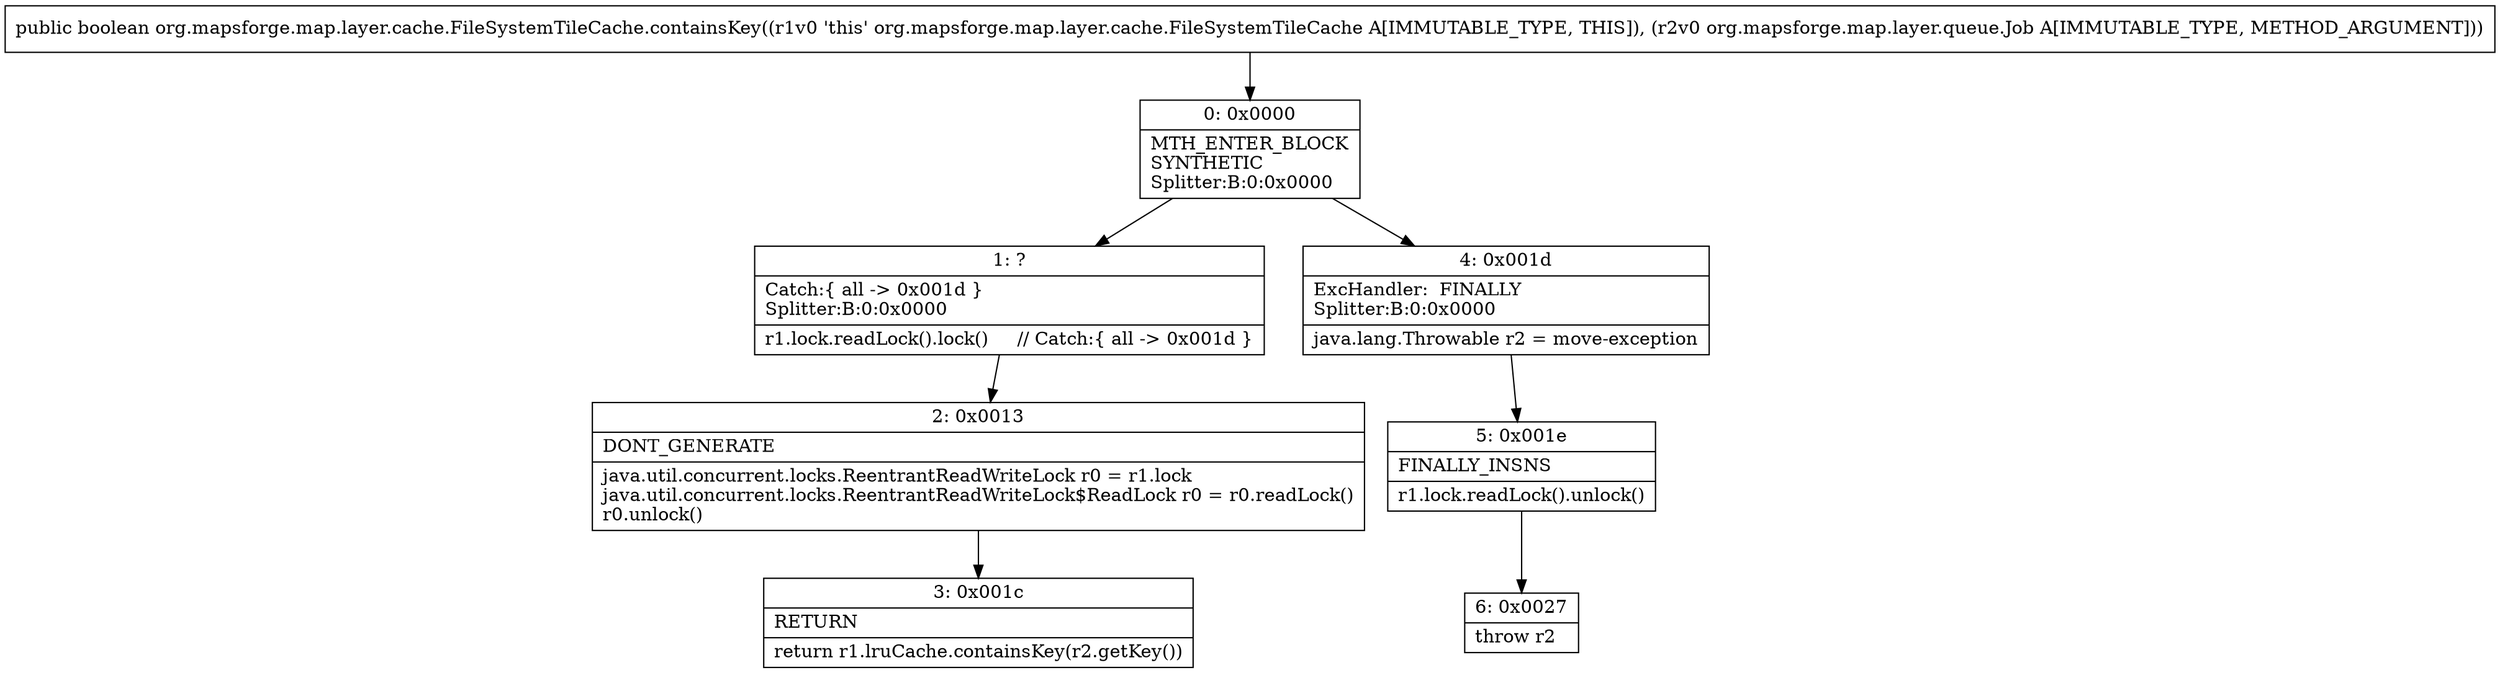 digraph "CFG fororg.mapsforge.map.layer.cache.FileSystemTileCache.containsKey(Lorg\/mapsforge\/map\/layer\/queue\/Job;)Z" {
Node_0 [shape=record,label="{0\:\ 0x0000|MTH_ENTER_BLOCK\lSYNTHETIC\lSplitter:B:0:0x0000\l}"];
Node_1 [shape=record,label="{1\:\ ?|Catch:\{ all \-\> 0x001d \}\lSplitter:B:0:0x0000\l|r1.lock.readLock().lock()     \/\/ Catch:\{ all \-\> 0x001d \}\l}"];
Node_2 [shape=record,label="{2\:\ 0x0013|DONT_GENERATE\l|java.util.concurrent.locks.ReentrantReadWriteLock r0 = r1.lock\ljava.util.concurrent.locks.ReentrantReadWriteLock$ReadLock r0 = r0.readLock()\lr0.unlock()\l}"];
Node_3 [shape=record,label="{3\:\ 0x001c|RETURN\l|return r1.lruCache.containsKey(r2.getKey())\l}"];
Node_4 [shape=record,label="{4\:\ 0x001d|ExcHandler:  FINALLY\lSplitter:B:0:0x0000\l|java.lang.Throwable r2 = move\-exception\l}"];
Node_5 [shape=record,label="{5\:\ 0x001e|FINALLY_INSNS\l|r1.lock.readLock().unlock()\l}"];
Node_6 [shape=record,label="{6\:\ 0x0027|throw r2\l}"];
MethodNode[shape=record,label="{public boolean org.mapsforge.map.layer.cache.FileSystemTileCache.containsKey((r1v0 'this' org.mapsforge.map.layer.cache.FileSystemTileCache A[IMMUTABLE_TYPE, THIS]), (r2v0 org.mapsforge.map.layer.queue.Job A[IMMUTABLE_TYPE, METHOD_ARGUMENT])) }"];
MethodNode -> Node_0;
Node_0 -> Node_1;
Node_0 -> Node_4;
Node_1 -> Node_2;
Node_2 -> Node_3;
Node_4 -> Node_5;
Node_5 -> Node_6;
}


